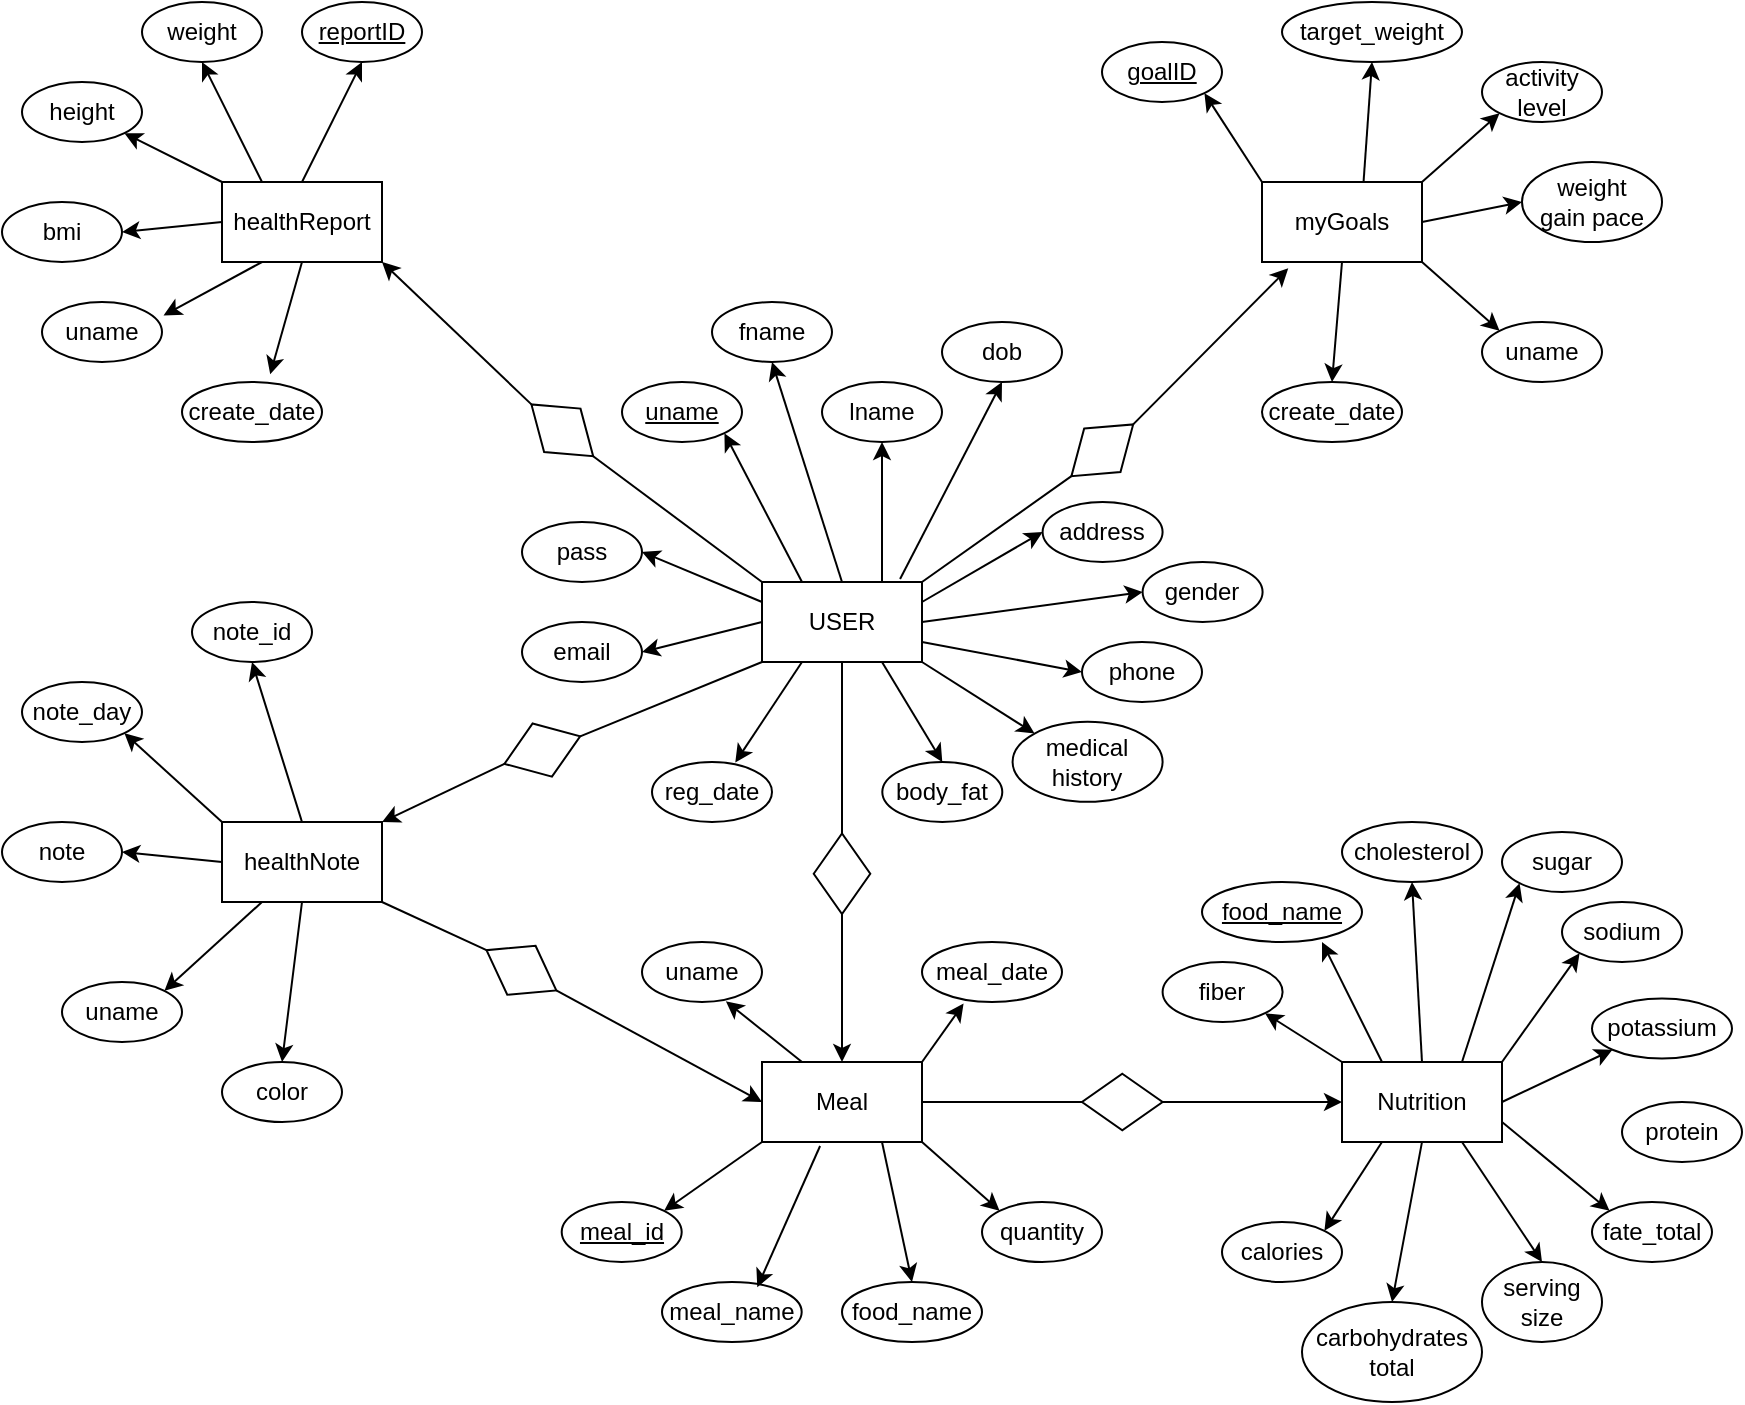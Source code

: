 <mxfile version="20.6.0" type="device"><diagram id="R2lEEEUBdFMjLlhIrx00" name="Page-1"><mxGraphModel dx="1021" dy="558" grid="1" gridSize="10" guides="1" tooltips="1" connect="1" arrows="1" fold="1" page="1" pageScale="1" pageWidth="850" pageHeight="1100" math="0" shadow="0" extFonts="Permanent Marker^https://fonts.googleapis.com/css?family=Permanent+Marker"><root><mxCell id="0"/><mxCell id="1" parent="0"/><mxCell id="Gjz7GC2xuT1gQ87L20JS-1" value="healthReport" style="rounded=0;whiteSpace=wrap;html=1;" vertex="1" parent="1"><mxGeometry x="120" y="120" width="80" height="40" as="geometry"/></mxCell><mxCell id="Gjz7GC2xuT1gQ87L20JS-2" value="myGoals" style="rounded=0;whiteSpace=wrap;html=1;" vertex="1" parent="1"><mxGeometry x="640" y="120" width="80" height="40" as="geometry"/></mxCell><mxCell id="Gjz7GC2xuT1gQ87L20JS-3" value="USER" style="rounded=0;whiteSpace=wrap;html=1;" vertex="1" parent="1"><mxGeometry x="390" y="320" width="80" height="40" as="geometry"/></mxCell><mxCell id="Gjz7GC2xuT1gQ87L20JS-4" value="Meal" style="rounded=0;whiteSpace=wrap;html=1;" vertex="1" parent="1"><mxGeometry x="390" y="560" width="80" height="40" as="geometry"/></mxCell><mxCell id="Gjz7GC2xuT1gQ87L20JS-5" value="healthNote" style="rounded=0;whiteSpace=wrap;html=1;" vertex="1" parent="1"><mxGeometry x="120" y="440" width="80" height="40" as="geometry"/></mxCell><mxCell id="Gjz7GC2xuT1gQ87L20JS-6" value="Nutrition" style="rounded=0;whiteSpace=wrap;html=1;" vertex="1" parent="1"><mxGeometry x="680" y="560" width="80" height="40" as="geometry"/></mxCell><mxCell id="Gjz7GC2xuT1gQ87L20JS-8" value="" style="endArrow=classic;html=1;rounded=0;entryX=1;entryY=0;entryDx=0;entryDy=0;exitX=0;exitY=0.5;exitDx=0;exitDy=0;" edge="1" parent="1" source="Gjz7GC2xuT1gQ87L20JS-9" target="Gjz7GC2xuT1gQ87L20JS-5"><mxGeometry width="50" height="50" relative="1" as="geometry"><mxPoint x="260" y="410" as="sourcePoint"/><mxPoint x="310" y="315" as="targetPoint"/></mxGeometry></mxCell><mxCell id="Gjz7GC2xuT1gQ87L20JS-9" value="" style="rhombus;whiteSpace=wrap;html=1;rotation=340;" vertex="1" parent="1"><mxGeometry x="260" y="389.9" width="40.3" height="28.29" as="geometry"/></mxCell><mxCell id="Gjz7GC2xuT1gQ87L20JS-10" value="" style="endArrow=none;html=1;rounded=0;entryX=0;entryY=1;entryDx=0;entryDy=0;exitX=1;exitY=0.5;exitDx=0;exitDy=0;" edge="1" parent="1" source="Gjz7GC2xuT1gQ87L20JS-9" target="Gjz7GC2xuT1gQ87L20JS-3"><mxGeometry width="50" height="50" relative="1" as="geometry"><mxPoint x="460" y="420" as="sourcePoint"/><mxPoint x="510" y="370" as="targetPoint"/></mxGeometry></mxCell><mxCell id="Gjz7GC2xuT1gQ87L20JS-11" value="" style="rhombus;whiteSpace=wrap;html=1;rotation=40;" vertex="1" parent="1"><mxGeometry x="270" y="230.0" width="40.3" height="28.29" as="geometry"/></mxCell><mxCell id="Gjz7GC2xuT1gQ87L20JS-12" value="" style="rhombus;whiteSpace=wrap;html=1;rotation=-40;" vertex="1" parent="1"><mxGeometry x="540" y="240.0" width="40.3" height="28.29" as="geometry"/></mxCell><mxCell id="Gjz7GC2xuT1gQ87L20JS-13" value="" style="rhombus;whiteSpace=wrap;html=1;rotation=30;" vertex="1" parent="1"><mxGeometry x="249.55" y="500" width="40.3" height="28.29" as="geometry"/></mxCell><mxCell id="Gjz7GC2xuT1gQ87L20JS-14" value="" style="rhombus;whiteSpace=wrap;html=1;rotation=0;" vertex="1" parent="1"><mxGeometry x="550" y="565.86" width="40.3" height="28.29" as="geometry"/></mxCell><mxCell id="Gjz7GC2xuT1gQ87L20JS-15" value="" style="rhombus;whiteSpace=wrap;html=1;rotation=-90;" vertex="1" parent="1"><mxGeometry x="409.85" y="451.71" width="40.3" height="28.29" as="geometry"/></mxCell><mxCell id="Gjz7GC2xuT1gQ87L20JS-16" value="" style="endArrow=none;html=1;rounded=0;entryX=0.5;entryY=1;entryDx=0;entryDy=0;exitX=1;exitY=0.5;exitDx=0;exitDy=0;" edge="1" parent="1" source="Gjz7GC2xuT1gQ87L20JS-15" target="Gjz7GC2xuT1gQ87L20JS-3"><mxGeometry width="50" height="50" relative="1" as="geometry"><mxPoint x="460" y="420" as="sourcePoint"/><mxPoint x="510" y="370" as="targetPoint"/></mxGeometry></mxCell><mxCell id="Gjz7GC2xuT1gQ87L20JS-17" value="" style="endArrow=classic;html=1;rounded=0;entryX=0.5;entryY=0;entryDx=0;entryDy=0;exitX=0;exitY=0.5;exitDx=0;exitDy=0;" edge="1" parent="1" source="Gjz7GC2xuT1gQ87L20JS-15" target="Gjz7GC2xuT1gQ87L20JS-4"><mxGeometry width="50" height="50" relative="1" as="geometry"><mxPoint x="310" y="570" as="sourcePoint"/><mxPoint x="360" y="520" as="targetPoint"/></mxGeometry></mxCell><mxCell id="Gjz7GC2xuT1gQ87L20JS-18" value="" style="endArrow=classic;html=1;rounded=0;entryX=0;entryY=0.5;entryDx=0;entryDy=0;exitX=1;exitY=0.5;exitDx=0;exitDy=0;" edge="1" parent="1" source="Gjz7GC2xuT1gQ87L20JS-14" target="Gjz7GC2xuT1gQ87L20JS-6"><mxGeometry width="50" height="50" relative="1" as="geometry"><mxPoint x="570" y="420" as="sourcePoint"/><mxPoint x="600" y="350" as="targetPoint"/></mxGeometry></mxCell><mxCell id="Gjz7GC2xuT1gQ87L20JS-21" value="" style="endArrow=none;html=1;rounded=0;entryX=1;entryY=0.5;entryDx=0;entryDy=0;exitX=0;exitY=0.5;exitDx=0;exitDy=0;" edge="1" parent="1" source="Gjz7GC2xuT1gQ87L20JS-14" target="Gjz7GC2xuT1gQ87L20JS-4"><mxGeometry width="50" height="50" relative="1" as="geometry"><mxPoint x="460" y="420" as="sourcePoint"/><mxPoint x="510" y="370" as="targetPoint"/></mxGeometry></mxCell><mxCell id="Gjz7GC2xuT1gQ87L20JS-24" value="" style="endArrow=none;html=1;rounded=0;entryX=1;entryY=1;entryDx=0;entryDy=0;exitX=0;exitY=0.5;exitDx=0;exitDy=0;" edge="1" parent="1" source="Gjz7GC2xuT1gQ87L20JS-13" target="Gjz7GC2xuT1gQ87L20JS-5"><mxGeometry width="50" height="50" relative="1" as="geometry"><mxPoint x="460" y="420" as="sourcePoint"/><mxPoint x="510" y="370" as="targetPoint"/></mxGeometry></mxCell><mxCell id="Gjz7GC2xuT1gQ87L20JS-25" value="" style="endArrow=classic;html=1;rounded=0;entryX=0;entryY=0.5;entryDx=0;entryDy=0;exitX=1;exitY=0.5;exitDx=0;exitDy=0;" edge="1" parent="1" source="Gjz7GC2xuT1gQ87L20JS-13" target="Gjz7GC2xuT1gQ87L20JS-4"><mxGeometry width="50" height="50" relative="1" as="geometry"><mxPoint x="150" y="590" as="sourcePoint"/><mxPoint x="200" y="540" as="targetPoint"/></mxGeometry></mxCell><mxCell id="Gjz7GC2xuT1gQ87L20JS-26" value="" style="endArrow=none;html=1;rounded=0;entryX=0;entryY=0.5;entryDx=0;entryDy=0;exitX=1;exitY=0;exitDx=0;exitDy=0;" edge="1" parent="1" source="Gjz7GC2xuT1gQ87L20JS-3" target="Gjz7GC2xuT1gQ87L20JS-12"><mxGeometry width="50" height="50" relative="1" as="geometry"><mxPoint x="500" y="350" as="sourcePoint"/><mxPoint x="520" y="270" as="targetPoint"/></mxGeometry></mxCell><mxCell id="Gjz7GC2xuT1gQ87L20JS-28" value="" style="endArrow=classic;html=1;rounded=0;entryX=0.164;entryY=1.079;entryDx=0;entryDy=0;exitX=1;exitY=0.5;exitDx=0;exitDy=0;entryPerimeter=0;" edge="1" parent="1" source="Gjz7GC2xuT1gQ87L20JS-12" target="Gjz7GC2xuT1gQ87L20JS-2"><mxGeometry width="50" height="50" relative="1" as="geometry"><mxPoint x="720" y="380" as="sourcePoint"/><mxPoint x="770" y="330" as="targetPoint"/></mxGeometry></mxCell><mxCell id="Gjz7GC2xuT1gQ87L20JS-31" value="" style="endArrow=none;html=1;rounded=0;entryX=0;entryY=0;entryDx=0;entryDy=0;exitX=1;exitY=0.5;exitDx=0;exitDy=0;" edge="1" parent="1" source="Gjz7GC2xuT1gQ87L20JS-11" target="Gjz7GC2xuT1gQ87L20JS-3"><mxGeometry width="50" height="50" relative="1" as="geometry"><mxPoint x="200" y="380" as="sourcePoint"/><mxPoint x="250" y="330" as="targetPoint"/></mxGeometry></mxCell><mxCell id="Gjz7GC2xuT1gQ87L20JS-32" value="" style="endArrow=classic;html=1;rounded=0;entryX=1;entryY=1;entryDx=0;entryDy=0;exitX=0;exitY=0.5;exitDx=0;exitDy=0;" edge="1" parent="1" source="Gjz7GC2xuT1gQ87L20JS-11" target="Gjz7GC2xuT1gQ87L20JS-1"><mxGeometry width="50" height="50" relative="1" as="geometry"><mxPoint x="270" y="230" as="sourcePoint"/><mxPoint x="150" y="300" as="targetPoint"/></mxGeometry></mxCell><mxCell id="Gjz7GC2xuT1gQ87L20JS-33" value="create_date" style="ellipse;whiteSpace=wrap;html=1;" vertex="1" parent="1"><mxGeometry x="100" y="220" width="70" height="30" as="geometry"/></mxCell><mxCell id="Gjz7GC2xuT1gQ87L20JS-34" value="uname" style="ellipse;whiteSpace=wrap;html=1;" vertex="1" parent="1"><mxGeometry x="30" y="180" width="60" height="30" as="geometry"/></mxCell><mxCell id="Gjz7GC2xuT1gQ87L20JS-35" value="bmi" style="ellipse;whiteSpace=wrap;html=1;" vertex="1" parent="1"><mxGeometry x="10" y="130" width="60" height="30" as="geometry"/></mxCell><mxCell id="Gjz7GC2xuT1gQ87L20JS-36" value="height" style="ellipse;whiteSpace=wrap;html=1;" vertex="1" parent="1"><mxGeometry x="20" y="70" width="60" height="30" as="geometry"/></mxCell><mxCell id="Gjz7GC2xuT1gQ87L20JS-37" value="weight" style="ellipse;whiteSpace=wrap;html=1;" vertex="1" parent="1"><mxGeometry x="80" y="30" width="60" height="30" as="geometry"/></mxCell><mxCell id="Gjz7GC2xuT1gQ87L20JS-38" value="&lt;u&gt;reportID&lt;/u&gt;" style="ellipse;whiteSpace=wrap;html=1;" vertex="1" parent="1"><mxGeometry x="160" y="30" width="60" height="30" as="geometry"/></mxCell><mxCell id="Gjz7GC2xuT1gQ87L20JS-39" value="" style="endArrow=classic;html=1;rounded=0;entryX=0.63;entryY=-0.129;entryDx=0;entryDy=0;entryPerimeter=0;exitX=0.5;exitY=1;exitDx=0;exitDy=0;" edge="1" parent="1" source="Gjz7GC2xuT1gQ87L20JS-1" target="Gjz7GC2xuT1gQ87L20JS-33"><mxGeometry width="50" height="50" relative="1" as="geometry"><mxPoint x="340" y="100" as="sourcePoint"/><mxPoint x="390" y="50" as="targetPoint"/></mxGeometry></mxCell><mxCell id="Gjz7GC2xuT1gQ87L20JS-40" value="" style="endArrow=classic;html=1;rounded=0;entryX=1.013;entryY=0.224;entryDx=0;entryDy=0;entryPerimeter=0;exitX=0.25;exitY=1;exitDx=0;exitDy=0;" edge="1" parent="1" source="Gjz7GC2xuT1gQ87L20JS-1" target="Gjz7GC2xuT1gQ87L20JS-34"><mxGeometry width="50" height="50" relative="1" as="geometry"><mxPoint x="350" y="110" as="sourcePoint"/><mxPoint x="400" y="60" as="targetPoint"/></mxGeometry></mxCell><mxCell id="Gjz7GC2xuT1gQ87L20JS-41" value="" style="endArrow=classic;html=1;rounded=0;entryX=1;entryY=0.5;entryDx=0;entryDy=0;exitX=0;exitY=0.5;exitDx=0;exitDy=0;" edge="1" parent="1" source="Gjz7GC2xuT1gQ87L20JS-1" target="Gjz7GC2xuT1gQ87L20JS-35"><mxGeometry width="50" height="50" relative="1" as="geometry"><mxPoint x="120" y="190" as="sourcePoint"/><mxPoint x="410" y="70" as="targetPoint"/></mxGeometry></mxCell><mxCell id="Gjz7GC2xuT1gQ87L20JS-42" value="" style="endArrow=classic;html=1;rounded=0;entryX=1;entryY=1;entryDx=0;entryDy=0;exitX=0;exitY=0;exitDx=0;exitDy=0;" edge="1" parent="1" source="Gjz7GC2xuT1gQ87L20JS-1" target="Gjz7GC2xuT1gQ87L20JS-36"><mxGeometry width="50" height="50" relative="1" as="geometry"><mxPoint x="370" y="130" as="sourcePoint"/><mxPoint x="420" y="80" as="targetPoint"/></mxGeometry></mxCell><mxCell id="Gjz7GC2xuT1gQ87L20JS-43" value="" style="endArrow=classic;html=1;rounded=0;exitX=0.25;exitY=0;exitDx=0;exitDy=0;" edge="1" parent="1" source="Gjz7GC2xuT1gQ87L20JS-1"><mxGeometry width="50" height="50" relative="1" as="geometry"><mxPoint x="380" y="140" as="sourcePoint"/><mxPoint x="110" y="60" as="targetPoint"/><Array as="points"/></mxGeometry></mxCell><mxCell id="Gjz7GC2xuT1gQ87L20JS-44" value="" style="endArrow=classic;html=1;rounded=0;entryX=0.5;entryY=1;entryDx=0;entryDy=0;exitX=0.5;exitY=0;exitDx=0;exitDy=0;" edge="1" parent="1" source="Gjz7GC2xuT1gQ87L20JS-1" target="Gjz7GC2xuT1gQ87L20JS-38"><mxGeometry width="50" height="50" relative="1" as="geometry"><mxPoint x="390" y="150" as="sourcePoint"/><mxPoint x="440" y="100" as="targetPoint"/></mxGeometry></mxCell><mxCell id="Gjz7GC2xuT1gQ87L20JS-47" value="calories" style="ellipse;whiteSpace=wrap;html=1;" vertex="1" parent="1"><mxGeometry x="620" y="640" width="60" height="30" as="geometry"/></mxCell><mxCell id="Gjz7GC2xuT1gQ87L20JS-48" value="&lt;u&gt;food_name&lt;/u&gt;" style="ellipse;whiteSpace=wrap;html=1;" vertex="1" parent="1"><mxGeometry x="610" y="470" width="80" height="30" as="geometry"/></mxCell><mxCell id="Gjz7GC2xuT1gQ87L20JS-49" value="food_name" style="ellipse;whiteSpace=wrap;html=1;" vertex="1" parent="1"><mxGeometry x="430" y="670" width="70" height="30" as="geometry"/></mxCell><mxCell id="Gjz7GC2xuT1gQ87L20JS-50" value="meal_name" style="ellipse;whiteSpace=wrap;html=1;" vertex="1" parent="1"><mxGeometry x="340" y="670" width="69.85" height="30" as="geometry"/></mxCell><mxCell id="Gjz7GC2xuT1gQ87L20JS-51" value="quantity" style="ellipse;whiteSpace=wrap;html=1;" vertex="1" parent="1"><mxGeometry x="500" y="630" width="60" height="30" as="geometry"/></mxCell><mxCell id="Gjz7GC2xuT1gQ87L20JS-52" value="create_date" style="ellipse;whiteSpace=wrap;html=1;" vertex="1" parent="1"><mxGeometry x="640" y="220" width="70" height="30" as="geometry"/></mxCell><mxCell id="Gjz7GC2xuT1gQ87L20JS-53" value="uname" style="ellipse;whiteSpace=wrap;html=1;" vertex="1" parent="1"><mxGeometry x="750" y="190" width="60" height="30" as="geometry"/></mxCell><mxCell id="Gjz7GC2xuT1gQ87L20JS-54" value="weight &lt;br&gt;gain pace" style="ellipse;whiteSpace=wrap;html=1;" vertex="1" parent="1"><mxGeometry x="770" y="110" width="70" height="40" as="geometry"/></mxCell><mxCell id="Gjz7GC2xuT1gQ87L20JS-55" value="activity&lt;br&gt;level" style="ellipse;whiteSpace=wrap;html=1;" vertex="1" parent="1"><mxGeometry x="750" y="60" width="60" height="30" as="geometry"/></mxCell><mxCell id="Gjz7GC2xuT1gQ87L20JS-56" value="target_weight" style="ellipse;whiteSpace=wrap;html=1;" vertex="1" parent="1"><mxGeometry x="650" y="30" width="90" height="30" as="geometry"/></mxCell><mxCell id="Gjz7GC2xuT1gQ87L20JS-57" value="&lt;u&gt;goalID&lt;/u&gt;" style="ellipse;whiteSpace=wrap;html=1;" vertex="1" parent="1"><mxGeometry x="560" y="50" width="60" height="30" as="geometry"/></mxCell><mxCell id="Gjz7GC2xuT1gQ87L20JS-58" value="" style="endArrow=classic;html=1;rounded=0;entryX=1;entryY=0;entryDx=0;entryDy=0;exitX=0.25;exitY=1;exitDx=0;exitDy=0;" edge="1" parent="1" source="Gjz7GC2xuT1gQ87L20JS-6" target="Gjz7GC2xuT1gQ87L20JS-47"><mxGeometry width="50" height="50" relative="1" as="geometry"><mxPoint x="570.3" y="360" as="sourcePoint"/><mxPoint x="620.3" y="310" as="targetPoint"/></mxGeometry></mxCell><mxCell id="Gjz7GC2xuT1gQ87L20JS-59" value="" style="endArrow=classic;html=1;rounded=0;entryX=0.5;entryY=0;entryDx=0;entryDy=0;exitX=0.5;exitY=1;exitDx=0;exitDy=0;" edge="1" parent="1" source="Gjz7GC2xuT1gQ87L20JS-6" target="Gjz7GC2xuT1gQ87L20JS-98"><mxGeometry width="50" height="50" relative="1" as="geometry"><mxPoint x="580.3" y="370" as="sourcePoint"/><mxPoint x="630.3" y="320" as="targetPoint"/></mxGeometry></mxCell><mxCell id="Gjz7GC2xuT1gQ87L20JS-60" value="" style="endArrow=classic;html=1;rounded=0;entryX=0.5;entryY=0;entryDx=0;entryDy=0;exitX=0.75;exitY=1;exitDx=0;exitDy=0;" edge="1" parent="1" source="Gjz7GC2xuT1gQ87L20JS-6" target="Gjz7GC2xuT1gQ87L20JS-102"><mxGeometry width="50" height="50" relative="1" as="geometry"><mxPoint x="590.3" y="380" as="sourcePoint"/><mxPoint x="640.3" y="330" as="targetPoint"/></mxGeometry></mxCell><mxCell id="Gjz7GC2xuT1gQ87L20JS-61" value="" style="endArrow=classic;html=1;rounded=0;entryX=0.699;entryY=0.988;entryDx=0;entryDy=0;exitX=0.25;exitY=0;exitDx=0;exitDy=0;entryPerimeter=0;" edge="1" parent="1" source="Gjz7GC2xuT1gQ87L20JS-4" target="Gjz7GC2xuT1gQ87L20JS-70"><mxGeometry width="50" height="50" relative="1" as="geometry"><mxPoint x="400" y="550" as="sourcePoint"/><mxPoint x="650.3" y="340" as="targetPoint"/></mxGeometry></mxCell><mxCell id="Gjz7GC2xuT1gQ87L20JS-62" value="" style="endArrow=classic;html=1;rounded=0;entryX=0.297;entryY=1.027;entryDx=0;entryDy=0;exitX=1;exitY=0;exitDx=0;exitDy=0;entryPerimeter=0;" edge="1" parent="1" source="Gjz7GC2xuT1gQ87L20JS-4" target="Gjz7GC2xuT1gQ87L20JS-71"><mxGeometry width="50" height="50" relative="1" as="geometry"><mxPoint x="570.3" y="530" as="sourcePoint"/><mxPoint x="620.3" y="480" as="targetPoint"/></mxGeometry></mxCell><mxCell id="Gjz7GC2xuT1gQ87L20JS-63" value="" style="endArrow=classic;html=1;rounded=0;entryX=0.5;entryY=0;entryDx=0;entryDy=0;exitX=0.5;exitY=1;exitDx=0;exitDy=0;" edge="1" parent="1" source="Gjz7GC2xuT1gQ87L20JS-2" target="Gjz7GC2xuT1gQ87L20JS-52"><mxGeometry width="50" height="50" relative="1" as="geometry"><mxPoint x="480" y="140" as="sourcePoint"/><mxPoint x="530" y="90" as="targetPoint"/></mxGeometry></mxCell><mxCell id="Gjz7GC2xuT1gQ87L20JS-64" value="" style="endArrow=classic;html=1;rounded=0;entryX=0;entryY=0;entryDx=0;entryDy=0;exitX=1;exitY=1;exitDx=0;exitDy=0;" edge="1" parent="1" source="Gjz7GC2xuT1gQ87L20JS-2" target="Gjz7GC2xuT1gQ87L20JS-53"><mxGeometry width="50" height="50" relative="1" as="geometry"><mxPoint x="490" y="150" as="sourcePoint"/><mxPoint x="540" y="100" as="targetPoint"/></mxGeometry></mxCell><mxCell id="Gjz7GC2xuT1gQ87L20JS-65" value="" style="endArrow=classic;html=1;rounded=0;entryX=0;entryY=0.5;entryDx=0;entryDy=0;exitX=1;exitY=0.5;exitDx=0;exitDy=0;" edge="1" parent="1" source="Gjz7GC2xuT1gQ87L20JS-2" target="Gjz7GC2xuT1gQ87L20JS-54"><mxGeometry width="50" height="50" relative="1" as="geometry"><mxPoint x="500" y="160" as="sourcePoint"/><mxPoint x="550" y="110" as="targetPoint"/></mxGeometry></mxCell><mxCell id="Gjz7GC2xuT1gQ87L20JS-66" value="" style="endArrow=classic;html=1;rounded=0;entryX=0;entryY=1;entryDx=0;entryDy=0;exitX=1;exitY=0;exitDx=0;exitDy=0;" edge="1" parent="1" source="Gjz7GC2xuT1gQ87L20JS-2" target="Gjz7GC2xuT1gQ87L20JS-55"><mxGeometry width="50" height="50" relative="1" as="geometry"><mxPoint x="510" y="170" as="sourcePoint"/><mxPoint x="560" y="120" as="targetPoint"/></mxGeometry></mxCell><mxCell id="Gjz7GC2xuT1gQ87L20JS-67" value="" style="endArrow=classic;html=1;rounded=0;entryX=0.5;entryY=1;entryDx=0;entryDy=0;exitX=0.635;exitY=-0.009;exitDx=0;exitDy=0;exitPerimeter=0;" edge="1" parent="1" source="Gjz7GC2xuT1gQ87L20JS-2" target="Gjz7GC2xuT1gQ87L20JS-56"><mxGeometry width="50" height="50" relative="1" as="geometry"><mxPoint x="520" y="180" as="sourcePoint"/><mxPoint x="570" y="130" as="targetPoint"/></mxGeometry></mxCell><mxCell id="Gjz7GC2xuT1gQ87L20JS-68" value="" style="endArrow=classic;html=1;rounded=0;entryX=1;entryY=1;entryDx=0;entryDy=0;exitX=0;exitY=0;exitDx=0;exitDy=0;" edge="1" parent="1" source="Gjz7GC2xuT1gQ87L20JS-2" target="Gjz7GC2xuT1gQ87L20JS-57"><mxGeometry width="50" height="50" relative="1" as="geometry"><mxPoint x="530" y="190" as="sourcePoint"/><mxPoint x="580" y="140" as="targetPoint"/></mxGeometry></mxCell><mxCell id="Gjz7GC2xuT1gQ87L20JS-69" value="&lt;u&gt;meal_id&lt;/u&gt;" style="ellipse;whiteSpace=wrap;html=1;" vertex="1" parent="1"><mxGeometry x="289.85" y="630" width="60" height="30" as="geometry"/></mxCell><mxCell id="Gjz7GC2xuT1gQ87L20JS-70" value="uname" style="ellipse;whiteSpace=wrap;html=1;" vertex="1" parent="1"><mxGeometry x="330" y="500" width="60" height="30" as="geometry"/></mxCell><mxCell id="Gjz7GC2xuT1gQ87L20JS-71" value="meal_date" style="ellipse;whiteSpace=wrap;html=1;" vertex="1" parent="1"><mxGeometry x="470" y="500" width="70" height="30" as="geometry"/></mxCell><mxCell id="Gjz7GC2xuT1gQ87L20JS-72" value="color" style="ellipse;whiteSpace=wrap;html=1;" vertex="1" parent="1"><mxGeometry x="120" y="560" width="60" height="30" as="geometry"/></mxCell><mxCell id="Gjz7GC2xuT1gQ87L20JS-73" value="uname" style="ellipse;whiteSpace=wrap;html=1;" vertex="1" parent="1"><mxGeometry x="40" y="520" width="60" height="30" as="geometry"/></mxCell><mxCell id="Gjz7GC2xuT1gQ87L20JS-74" value="note" style="ellipse;whiteSpace=wrap;html=1;" vertex="1" parent="1"><mxGeometry x="10" y="440" width="60" height="30" as="geometry"/></mxCell><mxCell id="Gjz7GC2xuT1gQ87L20JS-75" value="note_day" style="ellipse;whiteSpace=wrap;html=1;" vertex="1" parent="1"><mxGeometry x="20" y="370" width="60" height="30" as="geometry"/></mxCell><mxCell id="Gjz7GC2xuT1gQ87L20JS-76" value="note_id" style="ellipse;whiteSpace=wrap;html=1;" vertex="1" parent="1"><mxGeometry x="105" y="330" width="60" height="30" as="geometry"/></mxCell><mxCell id="Gjz7GC2xuT1gQ87L20JS-77" value="" style="endArrow=classic;html=1;rounded=0;exitX=0.5;exitY=1;exitDx=0;exitDy=0;entryX=0.5;entryY=0;entryDx=0;entryDy=0;" edge="1" parent="1" source="Gjz7GC2xuT1gQ87L20JS-5" target="Gjz7GC2xuT1gQ87L20JS-72"><mxGeometry width="50" height="50" relative="1" as="geometry"><mxPoint x="480" y="140" as="sourcePoint"/><mxPoint x="530" y="420" as="targetPoint"/></mxGeometry></mxCell><mxCell id="Gjz7GC2xuT1gQ87L20JS-78" value="" style="endArrow=classic;html=1;rounded=0;entryX=1;entryY=0;entryDx=0;entryDy=0;exitX=0.25;exitY=1;exitDx=0;exitDy=0;" edge="1" parent="1" source="Gjz7GC2xuT1gQ87L20JS-5" target="Gjz7GC2xuT1gQ87L20JS-73"><mxGeometry width="50" height="50" relative="1" as="geometry"><mxPoint x="310" y="350" as="sourcePoint"/><mxPoint x="200" y="380" as="targetPoint"/></mxGeometry></mxCell><mxCell id="Gjz7GC2xuT1gQ87L20JS-79" value="" style="endArrow=classic;html=1;rounded=0;entryX=1;entryY=0.5;entryDx=0;entryDy=0;exitX=0;exitY=0.5;exitDx=0;exitDy=0;" edge="1" parent="1" source="Gjz7GC2xuT1gQ87L20JS-5" target="Gjz7GC2xuT1gQ87L20JS-74"><mxGeometry width="50" height="50" relative="1" as="geometry"><mxPoint x="500" y="160" as="sourcePoint"/><mxPoint x="550" y="110" as="targetPoint"/></mxGeometry></mxCell><mxCell id="Gjz7GC2xuT1gQ87L20JS-80" value="" style="endArrow=classic;html=1;rounded=0;entryX=1;entryY=1;entryDx=0;entryDy=0;exitX=0;exitY=0;exitDx=0;exitDy=0;" edge="1" parent="1" source="Gjz7GC2xuT1gQ87L20JS-5" target="Gjz7GC2xuT1gQ87L20JS-75"><mxGeometry width="50" height="50" relative="1" as="geometry"><mxPoint x="510" y="170" as="sourcePoint"/><mxPoint x="560" y="120" as="targetPoint"/></mxGeometry></mxCell><mxCell id="Gjz7GC2xuT1gQ87L20JS-81" value="" style="endArrow=classic;html=1;rounded=0;entryX=0.5;entryY=1;entryDx=0;entryDy=0;exitX=0.5;exitY=0;exitDx=0;exitDy=0;" edge="1" parent="1" source="Gjz7GC2xuT1gQ87L20JS-5" target="Gjz7GC2xuT1gQ87L20JS-76"><mxGeometry width="50" height="50" relative="1" as="geometry"><mxPoint x="520" y="180" as="sourcePoint"/><mxPoint x="570" y="130" as="targetPoint"/></mxGeometry></mxCell><mxCell id="Gjz7GC2xuT1gQ87L20JS-85" value="" style="endArrow=classic;html=1;rounded=0;entryX=0;entryY=0;entryDx=0;entryDy=0;exitX=1;exitY=0.75;exitDx=0;exitDy=0;" edge="1" parent="1" source="Gjz7GC2xuT1gQ87L20JS-6" target="Gjz7GC2xuT1gQ87L20JS-101"><mxGeometry width="50" height="50" relative="1" as="geometry"><mxPoint x="610" y="400" as="sourcePoint"/><mxPoint x="660" y="350" as="targetPoint"/></mxGeometry></mxCell><mxCell id="Gjz7GC2xuT1gQ87L20JS-86" value="" style="endArrow=classic;html=1;rounded=0;entryX=0;entryY=1;entryDx=0;entryDy=0;exitX=1;exitY=0.5;exitDx=0;exitDy=0;" edge="1" parent="1" source="Gjz7GC2xuT1gQ87L20JS-6" target="Gjz7GC2xuT1gQ87L20JS-93"><mxGeometry width="50" height="50" relative="1" as="geometry"><mxPoint x="620" y="410" as="sourcePoint"/><mxPoint x="670" y="360" as="targetPoint"/></mxGeometry></mxCell><mxCell id="Gjz7GC2xuT1gQ87L20JS-87" value="" style="endArrow=classic;html=1;rounded=0;entryX=1;entryY=0;entryDx=0;entryDy=0;exitX=0;exitY=1;exitDx=0;exitDy=0;" edge="1" parent="1" source="Gjz7GC2xuT1gQ87L20JS-4" target="Gjz7GC2xuT1gQ87L20JS-69"><mxGeometry width="50" height="50" relative="1" as="geometry"><mxPoint x="630" y="420" as="sourcePoint"/><mxPoint x="680" y="370" as="targetPoint"/></mxGeometry></mxCell><mxCell id="Gjz7GC2xuT1gQ87L20JS-88" value="" style="endArrow=classic;html=1;rounded=0;entryX=0.682;entryY=0.086;entryDx=0;entryDy=0;entryPerimeter=0;exitX=0.363;exitY=1.05;exitDx=0;exitDy=0;exitPerimeter=0;" edge="1" parent="1" source="Gjz7GC2xuT1gQ87L20JS-4" target="Gjz7GC2xuT1gQ87L20JS-50"><mxGeometry width="50" height="50" relative="1" as="geometry"><mxPoint x="655" y="431.71" as="sourcePoint"/><mxPoint x="705" y="381.71" as="targetPoint"/></mxGeometry></mxCell><mxCell id="Gjz7GC2xuT1gQ87L20JS-89" value="" style="endArrow=classic;html=1;rounded=0;entryX=0.5;entryY=0;entryDx=0;entryDy=0;exitX=0.75;exitY=1;exitDx=0;exitDy=0;" edge="1" parent="1" source="Gjz7GC2xuT1gQ87L20JS-4" target="Gjz7GC2xuT1gQ87L20JS-49"><mxGeometry width="50" height="50" relative="1" as="geometry"><mxPoint x="665" y="441.71" as="sourcePoint"/><mxPoint x="715" y="391.71" as="targetPoint"/></mxGeometry></mxCell><mxCell id="Gjz7GC2xuT1gQ87L20JS-90" value="" style="endArrow=classic;html=1;rounded=0;entryX=0;entryY=0;entryDx=0;entryDy=0;exitX=1;exitY=1;exitDx=0;exitDy=0;" edge="1" parent="1" source="Gjz7GC2xuT1gQ87L20JS-4" target="Gjz7GC2xuT1gQ87L20JS-51"><mxGeometry width="50" height="50" relative="1" as="geometry"><mxPoint x="590" y="720" as="sourcePoint"/><mxPoint x="640" y="670" as="targetPoint"/></mxGeometry></mxCell><mxCell id="Gjz7GC2xuT1gQ87L20JS-91" value="pass" style="ellipse;whiteSpace=wrap;html=1;" vertex="1" parent="1"><mxGeometry x="270.0" y="290" width="60" height="30" as="geometry"/></mxCell><mxCell id="Gjz7GC2xuT1gQ87L20JS-92" value="body_fat" style="ellipse;whiteSpace=wrap;html=1;" vertex="1" parent="1"><mxGeometry x="450.15" y="410" width="60" height="30" as="geometry"/></mxCell><mxCell id="Gjz7GC2xuT1gQ87L20JS-93" value="potassium" style="ellipse;whiteSpace=wrap;html=1;" vertex="1" parent="1"><mxGeometry x="805" y="528.29" width="70" height="30" as="geometry"/></mxCell><mxCell id="Gjz7GC2xuT1gQ87L20JS-94" value="protein" style="ellipse;whiteSpace=wrap;html=1;" vertex="1" parent="1"><mxGeometry x="820" y="580" width="60" height="30" as="geometry"/></mxCell><mxCell id="Gjz7GC2xuT1gQ87L20JS-95" value="cholesterol" style="ellipse;whiteSpace=wrap;html=1;" vertex="1" parent="1"><mxGeometry x="680" y="440" width="70" height="30" as="geometry"/></mxCell><mxCell id="Gjz7GC2xuT1gQ87L20JS-96" value="sodium" style="ellipse;whiteSpace=wrap;html=1;" vertex="1" parent="1"><mxGeometry x="790" y="480" width="60" height="30" as="geometry"/></mxCell><mxCell id="Gjz7GC2xuT1gQ87L20JS-97" value="fiber" style="ellipse;whiteSpace=wrap;html=1;" vertex="1" parent="1"><mxGeometry x="590.3" y="510" width="60" height="30" as="geometry"/></mxCell><mxCell id="Gjz7GC2xuT1gQ87L20JS-98" value="carbohydrates&lt;br&gt;total" style="ellipse;whiteSpace=wrap;html=1;" vertex="1" parent="1"><mxGeometry x="660" y="680" width="90" height="50" as="geometry"/></mxCell><mxCell id="Gjz7GC2xuT1gQ87L20JS-99" value="medical&lt;br&gt;history" style="ellipse;whiteSpace=wrap;html=1;" vertex="1" parent="1"><mxGeometry x="515.3" y="389.9" width="75" height="40" as="geometry"/></mxCell><mxCell id="Gjz7GC2xuT1gQ87L20JS-100" value="sugar" style="ellipse;whiteSpace=wrap;html=1;" vertex="1" parent="1"><mxGeometry x="760" y="445.0" width="60" height="30" as="geometry"/></mxCell><mxCell id="Gjz7GC2xuT1gQ87L20JS-101" value="fate_total" style="ellipse;whiteSpace=wrap;html=1;" vertex="1" parent="1"><mxGeometry x="805" y="630" width="60" height="30" as="geometry"/></mxCell><mxCell id="Gjz7GC2xuT1gQ87L20JS-102" value="serving&lt;br&gt;size" style="ellipse;whiteSpace=wrap;html=1;" vertex="1" parent="1"><mxGeometry x="750" y="660" width="60" height="40" as="geometry"/></mxCell><mxCell id="Gjz7GC2xuT1gQ87L20JS-103" value="" style="endArrow=classic;html=1;rounded=0;entryX=0;entryY=1;entryDx=0;entryDy=0;exitX=1;exitY=0;exitDx=0;exitDy=0;" edge="1" parent="1" source="Gjz7GC2xuT1gQ87L20JS-6" target="Gjz7GC2xuT1gQ87L20JS-96"><mxGeometry width="50" height="50" relative="1" as="geometry"><mxPoint x="670.3" y="305" as="sourcePoint"/><mxPoint x="720.3" y="255" as="targetPoint"/></mxGeometry></mxCell><mxCell id="Gjz7GC2xuT1gQ87L20JS-104" value="" style="endArrow=classic;html=1;rounded=0;entryX=0;entryY=1;entryDx=0;entryDy=0;exitX=0.75;exitY=0;exitDx=0;exitDy=0;" edge="1" parent="1" source="Gjz7GC2xuT1gQ87L20JS-6" target="Gjz7GC2xuT1gQ87L20JS-100"><mxGeometry width="50" height="50" relative="1" as="geometry"><mxPoint x="680.3" y="315" as="sourcePoint"/><mxPoint x="730.3" y="265" as="targetPoint"/></mxGeometry></mxCell><mxCell id="Gjz7GC2xuT1gQ87L20JS-105" value="" style="endArrow=classic;html=1;rounded=0;entryX=0.5;entryY=1;entryDx=0;entryDy=0;exitX=0.5;exitY=0;exitDx=0;exitDy=0;" edge="1" parent="1" source="Gjz7GC2xuT1gQ87L20JS-6" target="Gjz7GC2xuT1gQ87L20JS-95"><mxGeometry width="50" height="50" relative="1" as="geometry"><mxPoint x="690.3" y="325" as="sourcePoint"/><mxPoint x="740.3" y="275" as="targetPoint"/></mxGeometry></mxCell><mxCell id="Gjz7GC2xuT1gQ87L20JS-106" value="" style="endArrow=classic;html=1;rounded=0;exitX=0.25;exitY=0;exitDx=0;exitDy=0;" edge="1" parent="1" source="Gjz7GC2xuT1gQ87L20JS-6"><mxGeometry width="50" height="50" relative="1" as="geometry"><mxPoint x="710" y="345" as="sourcePoint"/><mxPoint x="670" y="500" as="targetPoint"/></mxGeometry></mxCell><mxCell id="Gjz7GC2xuT1gQ87L20JS-107" value="" style="endArrow=classic;html=1;rounded=0;entryX=1;entryY=1;entryDx=0;entryDy=0;exitX=0;exitY=0;exitDx=0;exitDy=0;" edge="1" parent="1" source="Gjz7GC2xuT1gQ87L20JS-6" target="Gjz7GC2xuT1gQ87L20JS-97"><mxGeometry width="50" height="50" relative="1" as="geometry"><mxPoint x="720" y="355" as="sourcePoint"/><mxPoint x="770" y="305" as="targetPoint"/></mxGeometry></mxCell><mxCell id="Gjz7GC2xuT1gQ87L20JS-108" value="phone" style="ellipse;whiteSpace=wrap;html=1;" vertex="1" parent="1"><mxGeometry x="550" y="350.0" width="60" height="30" as="geometry"/></mxCell><mxCell id="Gjz7GC2xuT1gQ87L20JS-109" value="address" style="ellipse;whiteSpace=wrap;html=1;" vertex="1" parent="1"><mxGeometry x="530.3" y="280.0" width="60" height="30" as="geometry"/></mxCell><mxCell id="Gjz7GC2xuT1gQ87L20JS-110" value="gender" style="ellipse;whiteSpace=wrap;html=1;" vertex="1" parent="1"><mxGeometry x="580.3" y="310.0" width="60" height="30" as="geometry"/></mxCell><mxCell id="Gjz7GC2xuT1gQ87L20JS-111" value="dob" style="ellipse;whiteSpace=wrap;html=1;" vertex="1" parent="1"><mxGeometry x="480" y="190.0" width="60" height="30" as="geometry"/></mxCell><mxCell id="Gjz7GC2xuT1gQ87L20JS-112" value="lname" style="ellipse;whiteSpace=wrap;html=1;" vertex="1" parent="1"><mxGeometry x="420" y="220.0" width="60" height="30" as="geometry"/></mxCell><mxCell id="Gjz7GC2xuT1gQ87L20JS-113" value="fname" style="ellipse;whiteSpace=wrap;html=1;" vertex="1" parent="1"><mxGeometry x="365" y="180.0" width="60" height="30" as="geometry"/></mxCell><mxCell id="Gjz7GC2xuT1gQ87L20JS-114" value="uname" style="ellipse;whiteSpace=wrap;html=1;fontStyle=4" vertex="1" parent="1"><mxGeometry x="320" y="220.0" width="60" height="30" as="geometry"/></mxCell><mxCell id="Gjz7GC2xuT1gQ87L20JS-115" value="email" style="ellipse;whiteSpace=wrap;html=1;" vertex="1" parent="1"><mxGeometry x="270" y="340" width="60" height="30" as="geometry"/></mxCell><mxCell id="Gjz7GC2xuT1gQ87L20JS-116" value="reg_date" style="ellipse;whiteSpace=wrap;html=1;" vertex="1" parent="1"><mxGeometry x="335" y="410" width="60" height="30" as="geometry"/></mxCell><mxCell id="Gjz7GC2xuT1gQ87L20JS-117" value="" style="endArrow=classic;html=1;rounded=0;entryX=1;entryY=0.5;entryDx=0;entryDy=0;exitX=0;exitY=0.5;exitDx=0;exitDy=0;" edge="1" parent="1" source="Gjz7GC2xuT1gQ87L20JS-3" target="Gjz7GC2xuT1gQ87L20JS-115"><mxGeometry width="50" height="50" relative="1" as="geometry"><mxPoint x="270" y="90" as="sourcePoint"/><mxPoint x="320" y="40" as="targetPoint"/></mxGeometry></mxCell><mxCell id="Gjz7GC2xuT1gQ87L20JS-118" value="" style="endArrow=classic;html=1;rounded=0;entryX=1;entryY=0.5;entryDx=0;entryDy=0;exitX=0;exitY=0.25;exitDx=0;exitDy=0;" edge="1" parent="1" source="Gjz7GC2xuT1gQ87L20JS-3" target="Gjz7GC2xuT1gQ87L20JS-91"><mxGeometry width="50" height="50" relative="1" as="geometry"><mxPoint x="280" y="100" as="sourcePoint"/><mxPoint x="330" y="50" as="targetPoint"/></mxGeometry></mxCell><mxCell id="Gjz7GC2xuT1gQ87L20JS-119" value="" style="endArrow=classic;html=1;rounded=0;entryX=1;entryY=1;entryDx=0;entryDy=0;exitX=0.25;exitY=0;exitDx=0;exitDy=0;" edge="1" parent="1" source="Gjz7GC2xuT1gQ87L20JS-3" target="Gjz7GC2xuT1gQ87L20JS-114"><mxGeometry width="50" height="50" relative="1" as="geometry"><mxPoint x="290" y="110" as="sourcePoint"/><mxPoint x="340" y="60" as="targetPoint"/></mxGeometry></mxCell><mxCell id="Gjz7GC2xuT1gQ87L20JS-120" value="" style="endArrow=classic;html=1;rounded=0;entryX=0.5;entryY=1;entryDx=0;entryDy=0;exitX=0.5;exitY=0;exitDx=0;exitDy=0;" edge="1" parent="1" source="Gjz7GC2xuT1gQ87L20JS-3" target="Gjz7GC2xuT1gQ87L20JS-113"><mxGeometry width="50" height="50" relative="1" as="geometry"><mxPoint x="300" y="120" as="sourcePoint"/><mxPoint x="350" y="70" as="targetPoint"/></mxGeometry></mxCell><mxCell id="Gjz7GC2xuT1gQ87L20JS-121" value="" style="endArrow=classic;html=1;rounded=0;entryX=0.5;entryY=1;entryDx=0;entryDy=0;exitX=0.75;exitY=0;exitDx=0;exitDy=0;" edge="1" parent="1" source="Gjz7GC2xuT1gQ87L20JS-3" target="Gjz7GC2xuT1gQ87L20JS-112"><mxGeometry width="50" height="50" relative="1" as="geometry"><mxPoint x="310" y="130" as="sourcePoint"/><mxPoint x="360" y="80" as="targetPoint"/></mxGeometry></mxCell><mxCell id="Gjz7GC2xuT1gQ87L20JS-122" value="" style="endArrow=classic;html=1;rounded=0;entryX=0.5;entryY=1;entryDx=0;entryDy=0;exitX=0.863;exitY=-0.038;exitDx=0;exitDy=0;exitPerimeter=0;" edge="1" parent="1" source="Gjz7GC2xuT1gQ87L20JS-3" target="Gjz7GC2xuT1gQ87L20JS-111"><mxGeometry width="50" height="50" relative="1" as="geometry"><mxPoint x="320" y="140" as="sourcePoint"/><mxPoint x="370" y="90" as="targetPoint"/></mxGeometry></mxCell><mxCell id="Gjz7GC2xuT1gQ87L20JS-123" value="" style="endArrow=classic;html=1;rounded=0;entryX=0;entryY=0.5;entryDx=0;entryDy=0;exitX=1;exitY=0.25;exitDx=0;exitDy=0;" edge="1" parent="1" source="Gjz7GC2xuT1gQ87L20JS-3" target="Gjz7GC2xuT1gQ87L20JS-109"><mxGeometry width="50" height="50" relative="1" as="geometry"><mxPoint x="670" y="345" as="sourcePoint"/><mxPoint x="720" y="295" as="targetPoint"/></mxGeometry></mxCell><mxCell id="Gjz7GC2xuT1gQ87L20JS-124" value="" style="endArrow=classic;html=1;rounded=0;entryX=0;entryY=0.5;entryDx=0;entryDy=0;exitX=1;exitY=0.5;exitDx=0;exitDy=0;" edge="1" parent="1" source="Gjz7GC2xuT1gQ87L20JS-3" target="Gjz7GC2xuT1gQ87L20JS-110"><mxGeometry width="50" height="50" relative="1" as="geometry"><mxPoint x="680" y="355" as="sourcePoint"/><mxPoint x="730" y="305" as="targetPoint"/></mxGeometry></mxCell><mxCell id="Gjz7GC2xuT1gQ87L20JS-125" value="" style="endArrow=classic;html=1;rounded=0;entryX=0;entryY=0.5;entryDx=0;entryDy=0;exitX=1;exitY=0.75;exitDx=0;exitDy=0;" edge="1" parent="1" source="Gjz7GC2xuT1gQ87L20JS-3" target="Gjz7GC2xuT1gQ87L20JS-108"><mxGeometry width="50" height="50" relative="1" as="geometry"><mxPoint x="690" y="365" as="sourcePoint"/><mxPoint x="740" y="315" as="targetPoint"/></mxGeometry></mxCell><mxCell id="Gjz7GC2xuT1gQ87L20JS-126" value="" style="endArrow=classic;html=1;rounded=0;entryX=0;entryY=0;entryDx=0;entryDy=0;exitX=1;exitY=1;exitDx=0;exitDy=0;" edge="1" parent="1" source="Gjz7GC2xuT1gQ87L20JS-3" target="Gjz7GC2xuT1gQ87L20JS-99"><mxGeometry width="50" height="50" relative="1" as="geometry"><mxPoint x="700" y="375" as="sourcePoint"/><mxPoint x="750" y="325" as="targetPoint"/></mxGeometry></mxCell><mxCell id="Gjz7GC2xuT1gQ87L20JS-127" value="" style="endArrow=classic;html=1;rounded=0;entryX=0.5;entryY=0;entryDx=0;entryDy=0;exitX=0.75;exitY=1;exitDx=0;exitDy=0;" edge="1" parent="1" source="Gjz7GC2xuT1gQ87L20JS-3" target="Gjz7GC2xuT1gQ87L20JS-92"><mxGeometry width="50" height="50" relative="1" as="geometry"><mxPoint x="710" y="385" as="sourcePoint"/><mxPoint x="760" y="335" as="targetPoint"/></mxGeometry></mxCell><mxCell id="Gjz7GC2xuT1gQ87L20JS-128" value="" style="endArrow=classic;html=1;rounded=0;entryX=0.694;entryY=0.008;entryDx=0;entryDy=0;entryPerimeter=0;exitX=0.25;exitY=1;exitDx=0;exitDy=0;" edge="1" parent="1" source="Gjz7GC2xuT1gQ87L20JS-3" target="Gjz7GC2xuT1gQ87L20JS-116"><mxGeometry width="50" height="50" relative="1" as="geometry"><mxPoint x="720" y="395" as="sourcePoint"/><mxPoint x="770" y="345" as="targetPoint"/></mxGeometry></mxCell></root></mxGraphModel></diagram></mxfile>